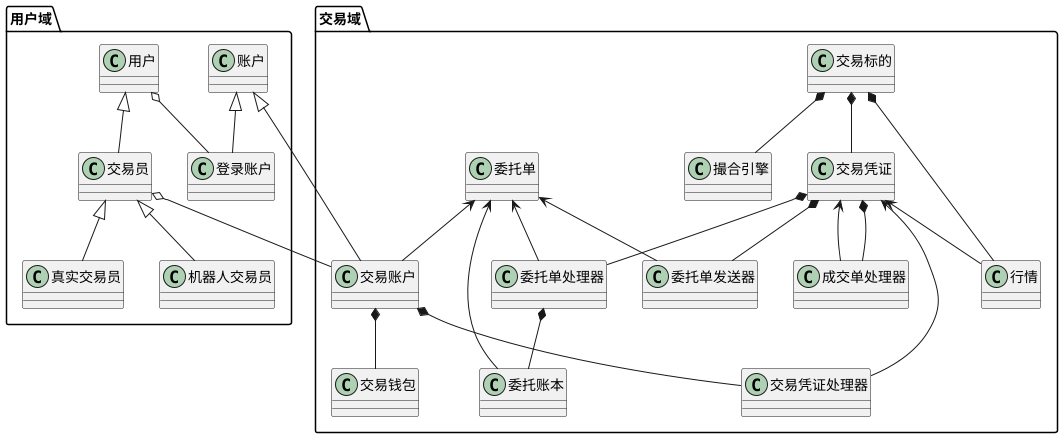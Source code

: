 @startuml

package 用户域 {
    账户 <|-- 登录账户

    交易员 <|-- 真实交易员
    交易员 <|-- 机器人交易员

    用户 <|-- 交易员
    用户 o-- 登录账户
}

package 交易域 {

  账户 <|-- 交易账户
  交易员 o-- 交易账户

  交易账户 *-- 交易钱包
  交易账户 *-- 交易凭证处理器

  交易凭证 <-- 交易凭证处理器
  交易凭证 <-- 行情
  交易凭证 <-- 成交单处理器

  交易标的 *-- 行情
  交易标的 *-- 交易凭证
  交易标的 *-- 撮合引擎

  交易凭证 *-- 成交单处理器
  交易凭证 *-- 委托单发送器
  交易凭证 *-- 委托单处理器

  委托单处理器 *-- 委托账本

  委托单 <-- 交易账户
  委托单 <-- 委托单发送器
  委托单 <-- 委托单处理器
  委托单 <-- 委托账本

}

@enduml

